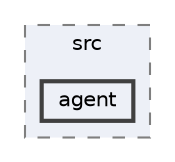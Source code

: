 digraph "packages/a2a-server/src/agent"
{
 // LATEX_PDF_SIZE
  bgcolor="transparent";
  edge [fontname=Helvetica,fontsize=10,labelfontname=Helvetica,labelfontsize=10];
  node [fontname=Helvetica,fontsize=10,shape=box,height=0.2,width=0.4];
  compound=true
  subgraph clusterdir_b34abed19a4e75dffdb9005da2b95957 {
    graph [ bgcolor="#edf0f7", pencolor="grey50", label="src", fontname=Helvetica,fontsize=10 style="filled,dashed", URL="dir_b34abed19a4e75dffdb9005da2b95957.html",tooltip=""]
  dir_de0cea90d889e17c52638ead197152b7 [label="agent", fillcolor="#edf0f7", color="grey25", style="filled,bold", URL="dir_de0cea90d889e17c52638ead197152b7.html",tooltip=""];
  }
}
